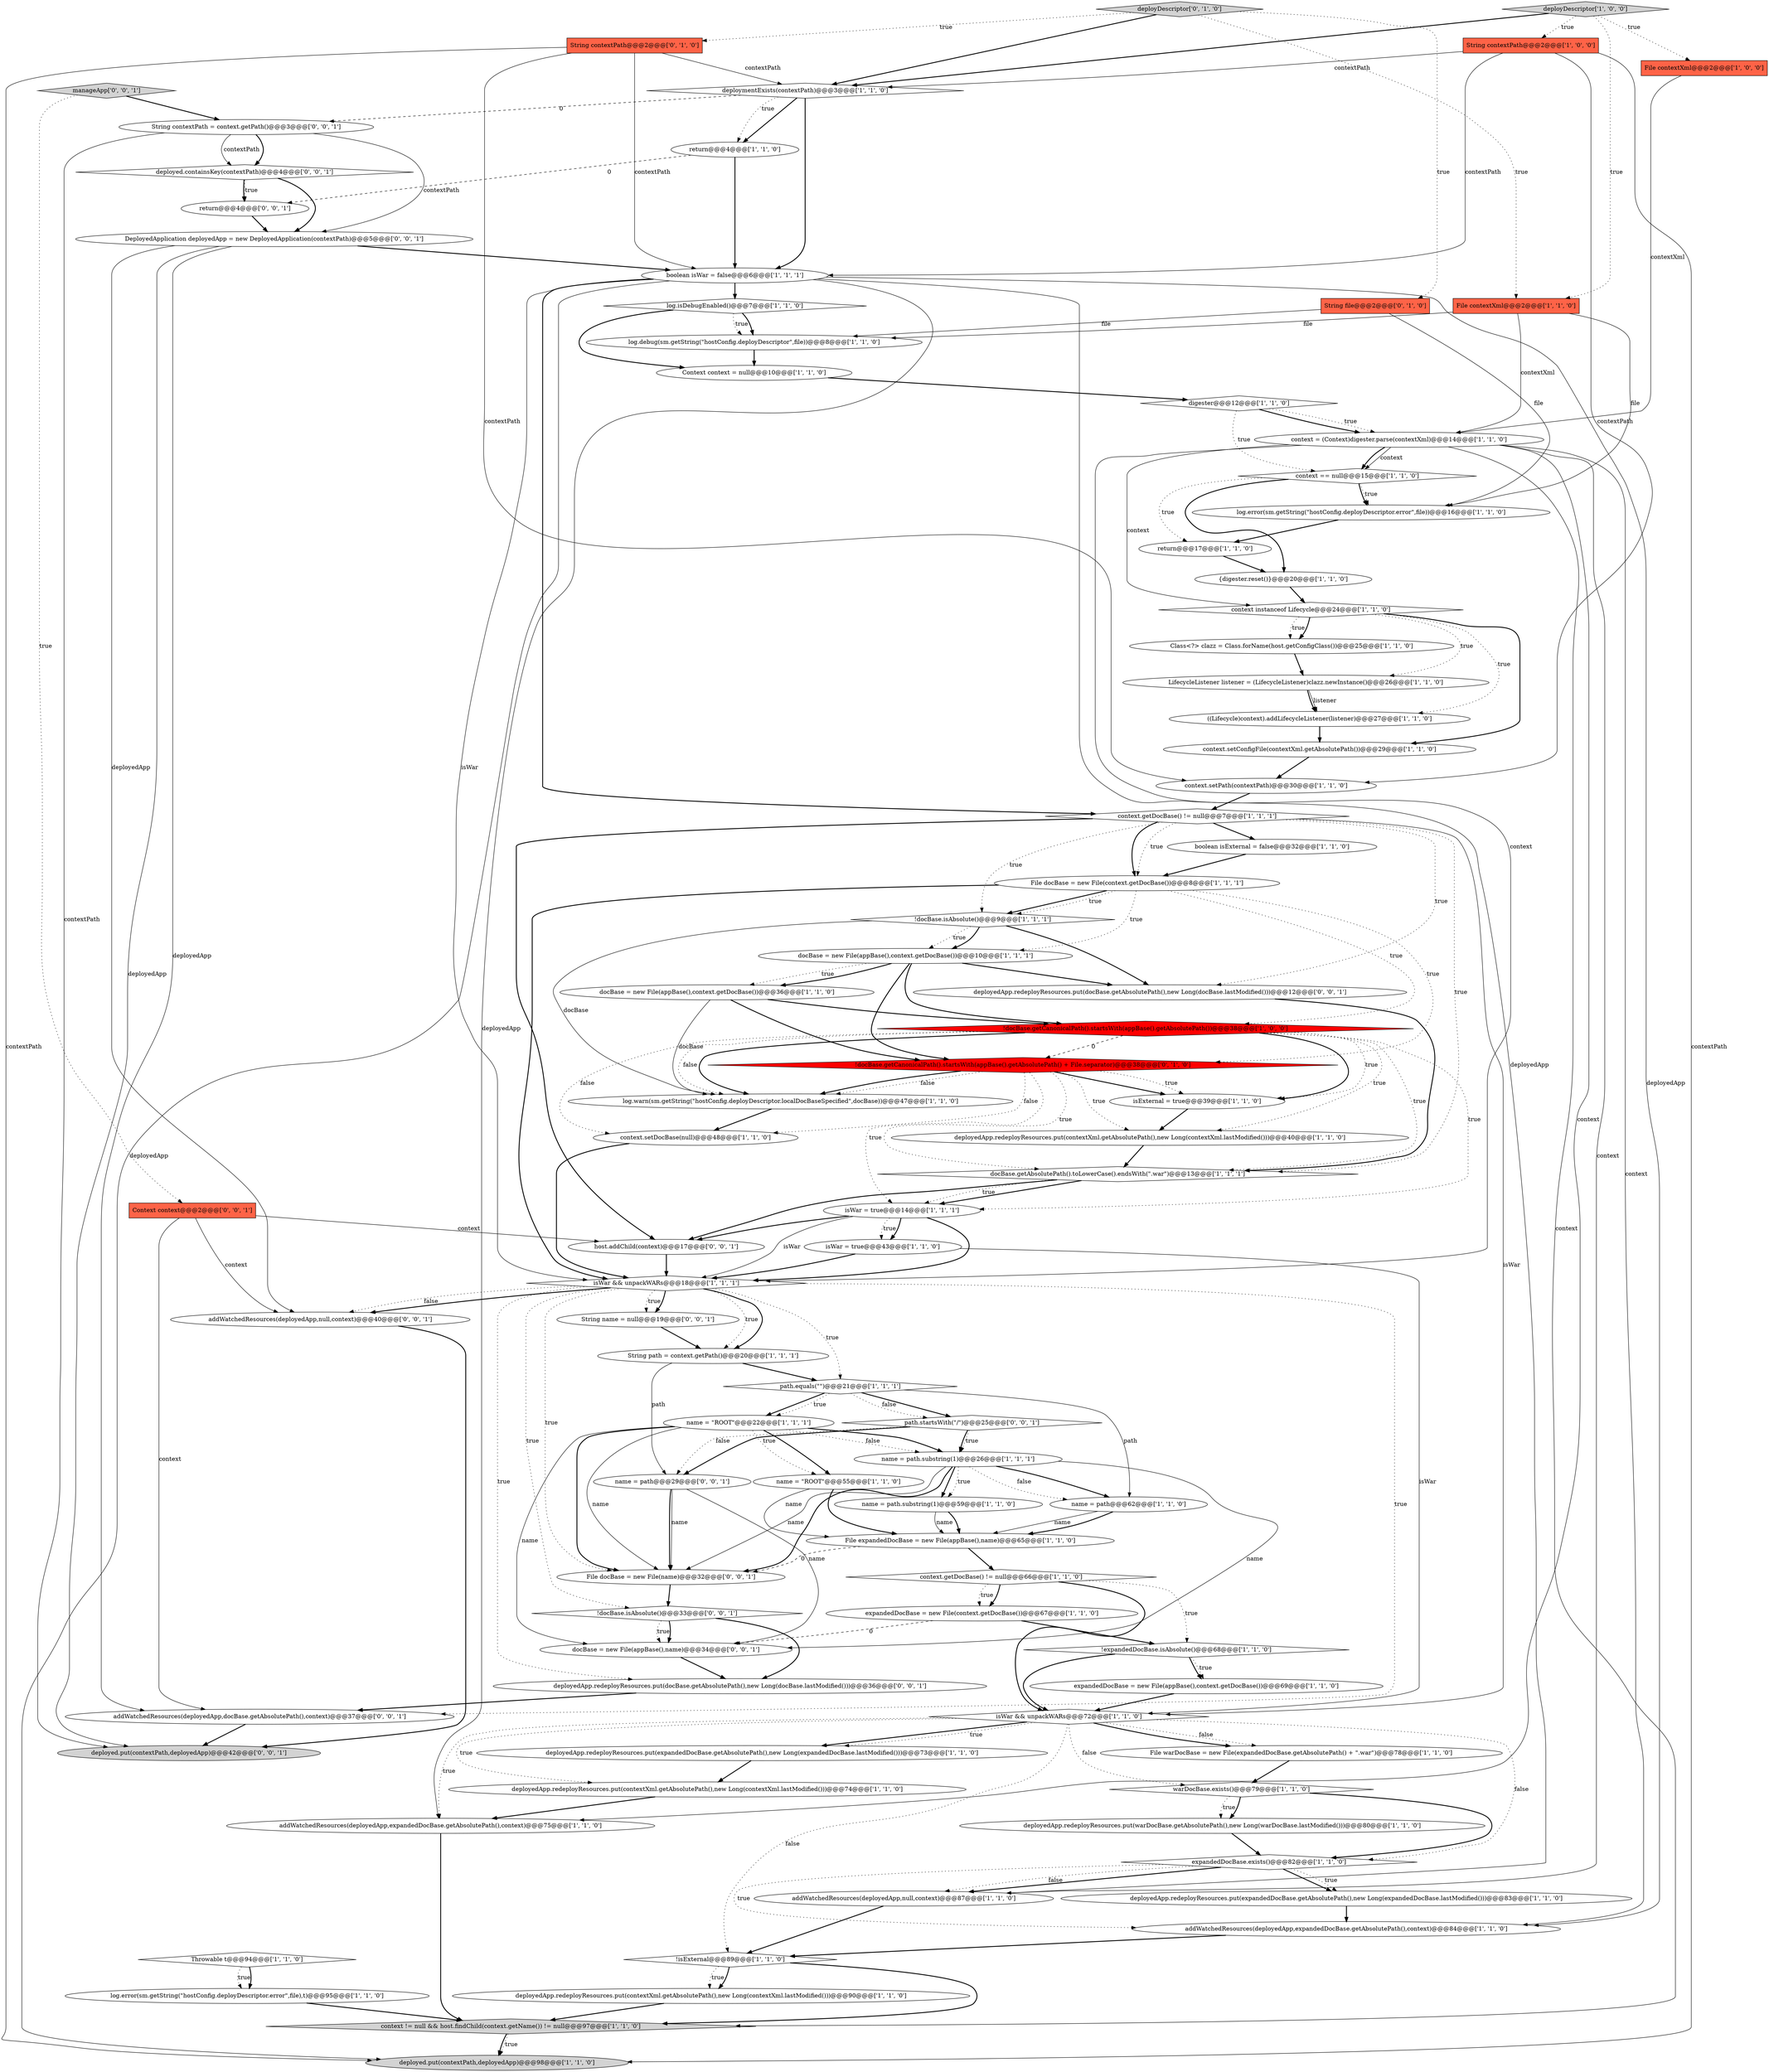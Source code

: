 digraph {
7 [style = filled, label = "!docBase.isAbsolute()@@@9@@@['1', '1', '1']", fillcolor = white, shape = diamond image = "AAA0AAABBB1BBB"];
14 [style = filled, label = "warDocBase.exists()@@@79@@@['1', '1', '0']", fillcolor = white, shape = diamond image = "AAA0AAABBB1BBB"];
31 [style = filled, label = "File expandedDocBase = new File(appBase(),name)@@@65@@@['1', '1', '0']", fillcolor = white, shape = ellipse image = "AAA0AAABBB1BBB"];
49 [style = filled, label = "Class<?> clazz = Class.forName(host.getConfigClass())@@@25@@@['1', '1', '0']", fillcolor = white, shape = ellipse image = "AAA0AAABBB1BBB"];
2 [style = filled, label = "context.setDocBase(null)@@@48@@@['1', '1', '0']", fillcolor = white, shape = ellipse image = "AAA0AAABBB1BBB"];
17 [style = filled, label = "log.error(sm.getString(\"hostConfig.deployDescriptor.error\",file))@@@16@@@['1', '1', '0']", fillcolor = white, shape = ellipse image = "AAA0AAABBB1BBB"];
6 [style = filled, label = "isExternal = true@@@39@@@['1', '1', '0']", fillcolor = white, shape = ellipse image = "AAA0AAABBB1BBB"];
12 [style = filled, label = "deployDescriptor['1', '0', '0']", fillcolor = lightgray, shape = diamond image = "AAA0AAABBB1BBB"];
64 [style = filled, label = "context.setPath(contextPath)@@@30@@@['1', '1', '0']", fillcolor = white, shape = ellipse image = "AAA0AAABBB1BBB"];
52 [style = filled, label = "expandedDocBase = new File(appBase(),context.getDocBase())@@@69@@@['1', '1', '0']", fillcolor = white, shape = ellipse image = "AAA0AAABBB1BBB"];
42 [style = filled, label = "deployed.put(contextPath,deployedApp)@@@98@@@['1', '1', '0']", fillcolor = lightgray, shape = ellipse image = "AAA0AAABBB1BBB"];
55 [style = filled, label = "isWar && unpackWARs@@@18@@@['1', '1', '1']", fillcolor = white, shape = diamond image = "AAA0AAABBB1BBB"];
73 [style = filled, label = "manageApp['0', '0', '1']", fillcolor = lightgray, shape = diamond image = "AAA0AAABBB3BBB"];
78 [style = filled, label = "return@@@4@@@['0', '0', '1']", fillcolor = white, shape = ellipse image = "AAA0AAABBB3BBB"];
84 [style = filled, label = "name = path@@@29@@@['0', '0', '1']", fillcolor = white, shape = ellipse image = "AAA0AAABBB3BBB"];
51 [style = filled, label = "context.getDocBase() != null@@@66@@@['1', '1', '0']", fillcolor = white, shape = diamond image = "AAA0AAABBB1BBB"];
10 [style = filled, label = "deployedApp.redeployResources.put(contextXml.getAbsolutePath(),new Long(contextXml.lastModified()))@@@90@@@['1', '1', '0']", fillcolor = white, shape = ellipse image = "AAA0AAABBB1BBB"];
68 [style = filled, label = "String contextPath@@@2@@@['0', '1', '0']", fillcolor = tomato, shape = box image = "AAA0AAABBB2BBB"];
54 [style = filled, label = "File contextXml@@@2@@@['1', '0', '0']", fillcolor = tomato, shape = box image = "AAA0AAABBB1BBB"];
3 [style = filled, label = "return@@@17@@@['1', '1', '0']", fillcolor = white, shape = ellipse image = "AAA0AAABBB1BBB"];
0 [style = filled, label = "LifecycleListener listener = (LifecycleListener)clazz.newInstance()@@@26@@@['1', '1', '0']", fillcolor = white, shape = ellipse image = "AAA0AAABBB1BBB"];
15 [style = filled, label = "addWatchedResources(deployedApp,expandedDocBase.getAbsolutePath(),context)@@@84@@@['1', '1', '0']", fillcolor = white, shape = ellipse image = "AAA0AAABBB1BBB"];
46 [style = filled, label = "File warDocBase = new File(expandedDocBase.getAbsolutePath() + \".war\")@@@78@@@['1', '1', '0']", fillcolor = white, shape = ellipse image = "AAA0AAABBB1BBB"];
27 [style = filled, label = "context instanceof Lifecycle@@@24@@@['1', '1', '0']", fillcolor = white, shape = diamond image = "AAA0AAABBB1BBB"];
40 [style = filled, label = "name = \"ROOT\"@@@55@@@['1', '1', '0']", fillcolor = white, shape = ellipse image = "AAA0AAABBB1BBB"];
8 [style = filled, label = "{digester.reset()}@@@20@@@['1', '1', '0']", fillcolor = white, shape = ellipse image = "AAA0AAABBB1BBB"];
86 [style = filled, label = "host.addChild(context)@@@17@@@['0', '0', '1']", fillcolor = white, shape = ellipse image = "AAA0AAABBB3BBB"];
58 [style = filled, label = "File contextXml@@@2@@@['1', '1', '0']", fillcolor = tomato, shape = box image = "AAA0AAABBB1BBB"];
57 [style = filled, label = "context == null@@@15@@@['1', '1', '0']", fillcolor = white, shape = diamond image = "AAA0AAABBB1BBB"];
77 [style = filled, label = "deployed.put(contextPath,deployedApp)@@@42@@@['0', '0', '1']", fillcolor = lightgray, shape = ellipse image = "AAA0AAABBB3BBB"];
65 [style = filled, label = "name = \"ROOT\"@@@22@@@['1', '1', '1']", fillcolor = white, shape = ellipse image = "AAA0AAABBB1BBB"];
87 [style = filled, label = "DeployedApplication deployedApp = new DeployedApplication(contextPath)@@@5@@@['0', '0', '1']", fillcolor = white, shape = ellipse image = "AAA0AAABBB3BBB"];
41 [style = filled, label = "Throwable t@@@94@@@['1', '1', '0']", fillcolor = white, shape = diamond image = "AAA0AAABBB1BBB"];
37 [style = filled, label = "digester@@@12@@@['1', '1', '0']", fillcolor = white, shape = diamond image = "AAA0AAABBB1BBB"];
66 [style = filled, label = "deployDescriptor['0', '1', '0']", fillcolor = lightgray, shape = diamond image = "AAA0AAABBB2BBB"];
23 [style = filled, label = "((Lifecycle)context).addLifecycleListener(listener)@@@27@@@['1', '1', '0']", fillcolor = white, shape = ellipse image = "AAA0AAABBB1BBB"];
79 [style = filled, label = "docBase = new File(appBase(),name)@@@34@@@['0', '0', '1']", fillcolor = white, shape = ellipse image = "AAA0AAABBB3BBB"];
83 [style = filled, label = "String name = null@@@19@@@['0', '0', '1']", fillcolor = white, shape = ellipse image = "AAA0AAABBB3BBB"];
53 [style = filled, label = "expandedDocBase = new File(context.getDocBase())@@@67@@@['1', '1', '0']", fillcolor = white, shape = ellipse image = "AAA0AAABBB1BBB"];
30 [style = filled, label = "expandedDocBase.exists()@@@82@@@['1', '1', '0']", fillcolor = white, shape = diamond image = "AAA0AAABBB1BBB"];
29 [style = filled, label = "context != null && host.findChild(context.getName()) != null@@@97@@@['1', '1', '0']", fillcolor = lightgray, shape = diamond image = "AAA0AAABBB1BBB"];
43 [style = filled, label = "isWar = true@@@43@@@['1', '1', '0']", fillcolor = white, shape = ellipse image = "AAA0AAABBB1BBB"];
69 [style = filled, label = "!docBase.getCanonicalPath().startsWith(appBase().getAbsolutePath() + File.separator)@@@38@@@['0', '1', '0']", fillcolor = red, shape = diamond image = "AAA1AAABBB2BBB"];
74 [style = filled, label = "Context context@@@2@@@['0', '0', '1']", fillcolor = tomato, shape = box image = "AAA0AAABBB3BBB"];
45 [style = filled, label = "path.equals(\"\")@@@21@@@['1', '1', '1']", fillcolor = white, shape = diamond image = "AAA0AAABBB1BBB"];
38 [style = filled, label = "deployedApp.redeployResources.put(expandedDocBase.getAbsolutePath(),new Long(expandedDocBase.lastModified()))@@@73@@@['1', '1', '0']", fillcolor = white, shape = ellipse image = "AAA0AAABBB1BBB"];
61 [style = filled, label = "!expandedDocBase.isAbsolute()@@@68@@@['1', '1', '0']", fillcolor = white, shape = diamond image = "AAA0AAABBB1BBB"];
60 [style = filled, label = "deployedApp.redeployResources.put(contextXml.getAbsolutePath(),new Long(contextXml.lastModified()))@@@40@@@['1', '1', '0']", fillcolor = white, shape = ellipse image = "AAA0AAABBB1BBB"];
67 [style = filled, label = "String file@@@2@@@['0', '1', '0']", fillcolor = tomato, shape = box image = "AAA0AAABBB2BBB"];
39 [style = filled, label = "deployedApp.redeployResources.put(contextXml.getAbsolutePath(),new Long(contextXml.lastModified()))@@@74@@@['1', '1', '0']", fillcolor = white, shape = ellipse image = "AAA0AAABBB1BBB"];
62 [style = filled, label = "deploymentExists(contextPath)@@@3@@@['1', '1', '0']", fillcolor = white, shape = diamond image = "AAA0AAABBB1BBB"];
56 [style = filled, label = "name = path.substring(1)@@@59@@@['1', '1', '0']", fillcolor = white, shape = ellipse image = "AAA0AAABBB1BBB"];
32 [style = filled, label = "isWar = true@@@14@@@['1', '1', '1']", fillcolor = white, shape = ellipse image = "AAA0AAABBB1BBB"];
24 [style = filled, label = "boolean isExternal = false@@@32@@@['1', '1', '0']", fillcolor = white, shape = ellipse image = "AAA0AAABBB1BBB"];
44 [style = filled, label = "return@@@4@@@['1', '1', '0']", fillcolor = white, shape = ellipse image = "AAA0AAABBB1BBB"];
76 [style = filled, label = "File docBase = new File(name)@@@32@@@['0', '0', '1']", fillcolor = white, shape = ellipse image = "AAA0AAABBB3BBB"];
1 [style = filled, label = "deployedApp.redeployResources.put(warDocBase.getAbsolutePath(),new Long(warDocBase.lastModified()))@@@80@@@['1', '1', '0']", fillcolor = white, shape = ellipse image = "AAA0AAABBB1BBB"];
18 [style = filled, label = "docBase.getAbsolutePath().toLowerCase().endsWith(\".war\")@@@13@@@['1', '1', '1']", fillcolor = white, shape = diamond image = "AAA0AAABBB1BBB"];
19 [style = filled, label = "docBase = new File(appBase(),context.getDocBase())@@@36@@@['1', '1', '0']", fillcolor = white, shape = ellipse image = "AAA0AAABBB1BBB"];
63 [style = filled, label = "log.debug(sm.getString(\"hostConfig.deployDescriptor\",file))@@@8@@@['1', '1', '0']", fillcolor = white, shape = ellipse image = "AAA0AAABBB1BBB"];
70 [style = filled, label = "String contextPath = context.getPath()@@@3@@@['0', '0', '1']", fillcolor = white, shape = ellipse image = "AAA0AAABBB3BBB"];
81 [style = filled, label = "addWatchedResources(deployedApp,docBase.getAbsolutePath(),context)@@@37@@@['0', '0', '1']", fillcolor = white, shape = ellipse image = "AAA0AAABBB3BBB"];
75 [style = filled, label = "deployedApp.redeployResources.put(docBase.getAbsolutePath(),new Long(docBase.lastModified()))@@@12@@@['0', '0', '1']", fillcolor = white, shape = ellipse image = "AAA0AAABBB3BBB"];
34 [style = filled, label = "String path = context.getPath()@@@20@@@['1', '1', '1']", fillcolor = white, shape = ellipse image = "AAA0AAABBB1BBB"];
16 [style = filled, label = "Context context = null@@@10@@@['1', '1', '0']", fillcolor = white, shape = ellipse image = "AAA0AAABBB1BBB"];
72 [style = filled, label = "deployedApp.redeployResources.put(docBase.getAbsolutePath(),new Long(docBase.lastModified()))@@@36@@@['0', '0', '1']", fillcolor = white, shape = ellipse image = "AAA0AAABBB3BBB"];
80 [style = filled, label = "!docBase.isAbsolute()@@@33@@@['0', '0', '1']", fillcolor = white, shape = diamond image = "AAA0AAABBB3BBB"];
33 [style = filled, label = "log.error(sm.getString(\"hostConfig.deployDescriptor.error\",file),t)@@@95@@@['1', '1', '0']", fillcolor = white, shape = ellipse image = "AAA0AAABBB1BBB"];
48 [style = filled, label = "name = path@@@62@@@['1', '1', '0']", fillcolor = white, shape = ellipse image = "AAA0AAABBB1BBB"];
5 [style = filled, label = "context.setConfigFile(contextXml.getAbsolutePath())@@@29@@@['1', '1', '0']", fillcolor = white, shape = ellipse image = "AAA0AAABBB1BBB"];
36 [style = filled, label = "docBase = new File(appBase(),context.getDocBase())@@@10@@@['1', '1', '1']", fillcolor = white, shape = ellipse image = "AAA0AAABBB1BBB"];
11 [style = filled, label = "!docBase.getCanonicalPath().startsWith(appBase().getAbsolutePath())@@@38@@@['1', '0', '0']", fillcolor = red, shape = diamond image = "AAA1AAABBB1BBB"];
71 [style = filled, label = "deployed.containsKey(contextPath)@@@4@@@['0', '0', '1']", fillcolor = white, shape = diamond image = "AAA0AAABBB3BBB"];
82 [style = filled, label = "path.startsWith(\"/\")@@@25@@@['0', '0', '1']", fillcolor = white, shape = diamond image = "AAA0AAABBB3BBB"];
13 [style = filled, label = "addWatchedResources(deployedApp,null,context)@@@87@@@['1', '1', '0']", fillcolor = white, shape = ellipse image = "AAA0AAABBB1BBB"];
26 [style = filled, label = "File docBase = new File(context.getDocBase())@@@8@@@['1', '1', '1']", fillcolor = white, shape = ellipse image = "AAA0AAABBB1BBB"];
21 [style = filled, label = "log.isDebugEnabled()@@@7@@@['1', '1', '0']", fillcolor = white, shape = diamond image = "AAA0AAABBB1BBB"];
4 [style = filled, label = "String contextPath@@@2@@@['1', '0', '0']", fillcolor = tomato, shape = box image = "AAA0AAABBB1BBB"];
47 [style = filled, label = "deployedApp.redeployResources.put(expandedDocBase.getAbsolutePath(),new Long(expandedDocBase.lastModified()))@@@83@@@['1', '1', '0']", fillcolor = white, shape = ellipse image = "AAA0AAABBB1BBB"];
59 [style = filled, label = "addWatchedResources(deployedApp,expandedDocBase.getAbsolutePath(),context)@@@75@@@['1', '1', '0']", fillcolor = white, shape = ellipse image = "AAA0AAABBB1BBB"];
20 [style = filled, label = "!isExternal@@@89@@@['1', '1', '0']", fillcolor = white, shape = diamond image = "AAA0AAABBB1BBB"];
22 [style = filled, label = "context.getDocBase() != null@@@7@@@['1', '1', '1']", fillcolor = white, shape = diamond image = "AAA0AAABBB1BBB"];
35 [style = filled, label = "isWar && unpackWARs@@@72@@@['1', '1', '0']", fillcolor = white, shape = diamond image = "AAA0AAABBB1BBB"];
25 [style = filled, label = "boolean isWar = false@@@6@@@['1', '1', '1']", fillcolor = white, shape = ellipse image = "AAA0AAABBB1BBB"];
9 [style = filled, label = "name = path.substring(1)@@@26@@@['1', '1', '1']", fillcolor = white, shape = ellipse image = "AAA0AAABBB1BBB"];
50 [style = filled, label = "context = (Context)digester.parse(contextXml)@@@14@@@['1', '1', '0']", fillcolor = white, shape = ellipse image = "AAA0AAABBB1BBB"];
28 [style = filled, label = "log.warn(sm.getString(\"hostConfig.deployDescriptor.localDocBaseSpecified\",docBase))@@@47@@@['1', '1', '0']", fillcolor = white, shape = ellipse image = "AAA0AAABBB1BBB"];
85 [style = filled, label = "addWatchedResources(deployedApp,null,context)@@@40@@@['0', '0', '1']", fillcolor = white, shape = ellipse image = "AAA0AAABBB3BBB"];
5->64 [style = bold, label=""];
58->63 [style = solid, label="file"];
16->37 [style = bold, label=""];
66->68 [style = dotted, label="true"];
50->29 [style = solid, label="context"];
50->59 [style = solid, label="context"];
45->65 [style = bold, label=""];
37->57 [style = dotted, label="true"];
32->43 [style = dotted, label="true"];
55->34 [style = dotted, label="true"];
43->55 [style = bold, label=""];
30->13 [style = bold, label=""];
21->63 [style = dotted, label="true"];
87->81 [style = solid, label="deployedApp"];
7->36 [style = dotted, label="true"];
39->59 [style = bold, label=""];
25->22 [style = bold, label=""];
65->79 [style = solid, label="name"];
74->86 [style = solid, label="context"];
11->2 [style = dotted, label="false"];
57->8 [style = bold, label=""];
25->59 [style = solid, label="deployedApp"];
27->23 [style = dotted, label="true"];
51->53 [style = bold, label=""];
19->11 [style = bold, label=""];
83->34 [style = bold, label=""];
66->62 [style = bold, label=""];
27->49 [style = dotted, label="true"];
49->0 [style = bold, label=""];
7->75 [style = bold, label=""];
45->82 [style = bold, label=""];
1->30 [style = bold, label=""];
38->39 [style = bold, label=""];
27->49 [style = bold, label=""];
36->11 [style = bold, label=""];
71->78 [style = dotted, label="true"];
55->45 [style = dotted, label="true"];
62->70 [style = dashed, label="0"];
55->72 [style = dotted, label="true"];
9->56 [style = bold, label=""];
37->50 [style = dotted, label="true"];
70->71 [style = bold, label=""];
15->20 [style = bold, label=""];
12->58 [style = dotted, label="true"];
12->54 [style = dotted, label="true"];
4->64 [style = solid, label="contextPath"];
65->9 [style = bold, label=""];
18->32 [style = bold, label=""];
21->16 [style = bold, label=""];
55->34 [style = bold, label=""];
4->42 [style = solid, label="contextPath"];
19->69 [style = bold, label=""];
68->42 [style = solid, label="contextPath"];
51->53 [style = dotted, label="true"];
41->33 [style = dotted, label="true"];
27->5 [style = bold, label=""];
40->31 [style = bold, label=""];
35->38 [style = bold, label=""];
44->78 [style = dashed, label="0"];
8->27 [style = bold, label=""];
35->30 [style = dotted, label="false"];
54->50 [style = solid, label="contextXml"];
26->36 [style = dotted, label="true"];
25->21 [style = bold, label=""];
52->35 [style = bold, label=""];
48->31 [style = solid, label="name"];
11->28 [style = bold, label=""];
36->69 [style = bold, label=""];
80->79 [style = dotted, label="true"];
11->28 [style = dotted, label="false"];
26->7 [style = bold, label=""];
14->30 [style = bold, label=""];
55->85 [style = bold, label=""];
82->9 [style = bold, label=""];
85->77 [style = bold, label=""];
11->60 [style = dotted, label="true"];
68->25 [style = solid, label="contextPath"];
75->18 [style = bold, label=""];
9->76 [style = bold, label=""];
57->3 [style = dotted, label="true"];
62->25 [style = bold, label=""];
76->80 [style = bold, label=""];
22->7 [style = dotted, label="true"];
61->52 [style = bold, label=""];
64->22 [style = bold, label=""];
65->76 [style = bold, label=""];
61->52 [style = dotted, label="true"];
35->38 [style = dotted, label="true"];
18->86 [style = bold, label=""];
55->83 [style = dotted, label="true"];
81->77 [style = bold, label=""];
9->48 [style = bold, label=""];
25->13 [style = solid, label="deployedApp"];
74->85 [style = solid, label="context"];
58->17 [style = solid, label="file"];
65->76 [style = solid, label="name"];
30->13 [style = dotted, label="false"];
51->35 [style = bold, label=""];
86->55 [style = bold, label=""];
11->69 [style = dashed, label="0"];
74->81 [style = solid, label="context"];
82->9 [style = dotted, label="true"];
33->29 [style = bold, label=""];
31->76 [style = dashed, label="0"];
25->42 [style = solid, label="deployedApp"];
80->79 [style = bold, label=""];
69->18 [style = dotted, label="true"];
69->28 [style = dotted, label="false"];
0->23 [style = bold, label=""];
31->51 [style = bold, label=""];
40->31 [style = solid, label="name"];
70->87 [style = solid, label="contextPath"];
9->79 [style = solid, label="name"];
67->63 [style = solid, label="file"];
70->77 [style = solid, label="contextPath"];
20->10 [style = dotted, label="true"];
62->44 [style = dotted, label="true"];
69->32 [style = dotted, label="true"];
46->14 [style = bold, label=""];
69->60 [style = dotted, label="true"];
73->74 [style = dotted, label="true"];
12->4 [style = dotted, label="true"];
30->47 [style = bold, label=""];
14->1 [style = dotted, label="true"];
68->62 [style = solid, label="contextPath"];
26->69 [style = dotted, label="true"];
63->16 [style = bold, label=""];
57->17 [style = dotted, label="true"];
71->78 [style = bold, label=""];
2->55 [style = bold, label=""];
26->7 [style = dotted, label="true"];
69->6 [style = dotted, label="true"];
87->25 [style = bold, label=""];
43->35 [style = solid, label="isWar"];
22->26 [style = bold, label=""];
65->40 [style = bold, label=""];
57->17 [style = bold, label=""];
55->76 [style = dotted, label="true"];
4->25 [style = solid, label="contextPath"];
65->40 [style = dotted, label="true"];
22->18 [style = dotted, label="true"];
23->5 [style = bold, label=""];
79->72 [style = bold, label=""];
35->14 [style = dotted, label="false"];
56->31 [style = bold, label=""];
67->17 [style = solid, label="file"];
80->72 [style = bold, label=""];
12->62 [style = bold, label=""];
87->77 [style = solid, label="deployedApp"];
66->67 [style = dotted, label="true"];
78->87 [style = bold, label=""];
34->84 [style = solid, label="path"];
45->48 [style = solid, label="path"];
51->61 [style = dotted, label="true"];
32->55 [style = solid, label="isWar"];
69->2 [style = dotted, label="false"];
82->84 [style = dotted, label="false"];
22->35 [style = solid, label="isWar"];
73->70 [style = bold, label=""];
36->19 [style = dotted, label="true"];
62->44 [style = bold, label=""];
53->79 [style = dashed, label="0"];
25->55 [style = solid, label="isWar"];
84->76 [style = solid, label="name"];
48->31 [style = bold, label=""];
26->55 [style = bold, label=""];
69->28 [style = bold, label=""];
24->26 [style = bold, label=""];
50->55 [style = solid, label="context"];
50->57 [style = solid, label="context"];
60->18 [style = bold, label=""];
72->81 [style = bold, label=""];
22->26 [style = dotted, label="true"];
11->6 [style = dotted, label="true"];
3->8 [style = bold, label=""];
50->57 [style = bold, label=""];
29->42 [style = bold, label=""];
55->80 [style = dotted, label="true"];
17->3 [style = bold, label=""];
36->75 [style = bold, label=""];
44->25 [style = bold, label=""];
84->76 [style = bold, label=""];
55->85 [style = dotted, label="false"];
26->11 [style = dotted, label="true"];
45->65 [style = dotted, label="true"];
4->62 [style = solid, label="contextPath"];
70->71 [style = solid, label="contextPath"];
41->33 [style = bold, label=""];
35->46 [style = dotted, label="false"];
50->27 [style = solid, label="context"];
45->82 [style = dotted, label="false"];
7->36 [style = bold, label=""];
84->79 [style = solid, label="name"];
22->75 [style = dotted, label="true"];
50->15 [style = solid, label="context"];
36->19 [style = bold, label=""];
32->86 [style = bold, label=""];
35->39 [style = dotted, label="true"];
61->35 [style = bold, label=""];
11->32 [style = dotted, label="true"];
53->61 [style = bold, label=""];
9->76 [style = solid, label="name"];
47->15 [style = bold, label=""];
68->64 [style = solid, label="contextPath"];
20->29 [style = bold, label=""];
69->6 [style = bold, label=""];
35->59 [style = dotted, label="true"];
65->9 [style = dotted, label="false"];
19->28 [style = solid, label="docBase"];
11->6 [style = bold, label=""];
34->45 [style = bold, label=""];
50->13 [style = solid, label="context"];
30->47 [style = dotted, label="true"];
55->81 [style = dotted, label="true"];
32->43 [style = bold, label=""];
11->18 [style = dotted, label="true"];
7->28 [style = solid, label="docBase"];
66->58 [style = dotted, label="true"];
18->32 [style = dotted, label="true"];
71->87 [style = bold, label=""];
9->48 [style = dotted, label="false"];
14->1 [style = bold, label=""];
20->10 [style = bold, label=""];
87->85 [style = solid, label="deployedApp"];
58->50 [style = solid, label="contextXml"];
55->83 [style = bold, label=""];
28->2 [style = bold, label=""];
35->20 [style = dotted, label="false"];
9->56 [style = dotted, label="true"];
6->60 [style = bold, label=""];
32->55 [style = bold, label=""];
59->29 [style = bold, label=""];
10->29 [style = bold, label=""];
27->0 [style = dotted, label="true"];
21->63 [style = bold, label=""];
82->84 [style = bold, label=""];
0->23 [style = solid, label="listener"];
56->31 [style = solid, label="name"];
22->86 [style = bold, label=""];
25->15 [style = solid, label="deployedApp"];
29->42 [style = dotted, label="true"];
22->24 [style = bold, label=""];
30->15 [style = dotted, label="true"];
37->50 [style = bold, label=""];
13->20 [style = bold, label=""];
35->46 [style = bold, label=""];
}
